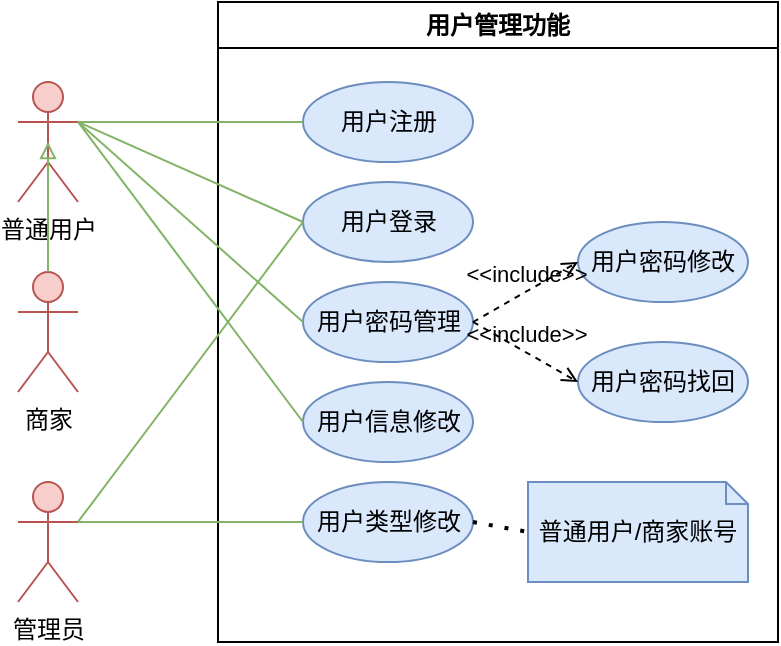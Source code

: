 <mxfile version="24.9.2">
  <diagram name="第 1 页" id="JnkWU8lNjrabSq-MCaUN">
    <mxGraphModel dx="875" dy="474" grid="1" gridSize="10" guides="1" tooltips="1" connect="1" arrows="1" fold="1" page="1" pageScale="1" pageWidth="827" pageHeight="1169" math="0" shadow="0">
      <root>
        <mxCell id="0" />
        <mxCell id="1" parent="0" />
        <mxCell id="Xf5N_1pmWuM3FotxF5dR-1" value="用户管理功能" style="swimlane;whiteSpace=wrap;html=1;" vertex="1" parent="1">
          <mxGeometry x="320" y="80" width="280" height="320" as="geometry" />
        </mxCell>
        <mxCell id="Xf5N_1pmWuM3FotxF5dR-2" value="用户注册" style="ellipse;whiteSpace=wrap;html=1;fillColor=#dae8fc;strokeColor=#6c8ebf;" vertex="1" parent="Xf5N_1pmWuM3FotxF5dR-1">
          <mxGeometry x="42.5" y="40" width="85" height="40" as="geometry" />
        </mxCell>
        <mxCell id="Xf5N_1pmWuM3FotxF5dR-4" value="用户登录" style="ellipse;whiteSpace=wrap;html=1;fillColor=#dae8fc;strokeColor=#6c8ebf;" vertex="1" parent="Xf5N_1pmWuM3FotxF5dR-1">
          <mxGeometry x="42.5" y="90" width="85" height="40" as="geometry" />
        </mxCell>
        <mxCell id="Xf5N_1pmWuM3FotxF5dR-5" value="用户密码管理" style="ellipse;whiteSpace=wrap;html=1;fillColor=#dae8fc;strokeColor=#6c8ebf;" vertex="1" parent="Xf5N_1pmWuM3FotxF5dR-1">
          <mxGeometry x="42.5" y="140" width="85" height="40" as="geometry" />
        </mxCell>
        <mxCell id="Xf5N_1pmWuM3FotxF5dR-6" value="用户信息修改" style="ellipse;whiteSpace=wrap;html=1;fillColor=#dae8fc;strokeColor=#6c8ebf;" vertex="1" parent="Xf5N_1pmWuM3FotxF5dR-1">
          <mxGeometry x="42.5" y="190" width="85" height="40" as="geometry" />
        </mxCell>
        <mxCell id="Xf5N_1pmWuM3FotxF5dR-7" value="用户类型修改" style="ellipse;whiteSpace=wrap;html=1;fillColor=#dae8fc;strokeColor=#6c8ebf;" vertex="1" parent="Xf5N_1pmWuM3FotxF5dR-1">
          <mxGeometry x="42.5" y="240" width="85" height="40" as="geometry" />
        </mxCell>
        <mxCell id="Xf5N_1pmWuM3FotxF5dR-11" value="用户密码修改" style="ellipse;whiteSpace=wrap;html=1;fillColor=#dae8fc;strokeColor=#6c8ebf;" vertex="1" parent="Xf5N_1pmWuM3FotxF5dR-1">
          <mxGeometry x="180" y="110" width="85" height="40" as="geometry" />
        </mxCell>
        <mxCell id="Xf5N_1pmWuM3FotxF5dR-12" value="用户密码找回" style="ellipse;whiteSpace=wrap;html=1;fillColor=#dae8fc;strokeColor=#6c8ebf;" vertex="1" parent="Xf5N_1pmWuM3FotxF5dR-1">
          <mxGeometry x="180" y="170" width="85" height="40" as="geometry" />
        </mxCell>
        <mxCell id="Xf5N_1pmWuM3FotxF5dR-9" value="&amp;lt;&amp;lt;include&amp;gt;&amp;gt;" style="html=1;verticalAlign=bottom;labelBackgroundColor=none;endArrow=open;endFill=0;dashed=1;rounded=0;exitX=1;exitY=0.5;exitDx=0;exitDy=0;entryX=0;entryY=0.5;entryDx=0;entryDy=0;" edge="1" parent="Xf5N_1pmWuM3FotxF5dR-1" source="Xf5N_1pmWuM3FotxF5dR-5" target="Xf5N_1pmWuM3FotxF5dR-11">
          <mxGeometry width="160" relative="1" as="geometry">
            <mxPoint x="240" y="130" as="sourcePoint" />
            <mxPoint x="400" y="130" as="targetPoint" />
          </mxGeometry>
        </mxCell>
        <mxCell id="Xf5N_1pmWuM3FotxF5dR-10" value="&amp;lt;&amp;lt;include&amp;gt;&amp;gt;" style="html=1;verticalAlign=bottom;labelBackgroundColor=none;endArrow=open;endFill=0;dashed=1;rounded=0;exitX=1;exitY=0.5;exitDx=0;exitDy=0;entryX=0;entryY=0.5;entryDx=0;entryDy=0;" edge="1" parent="Xf5N_1pmWuM3FotxF5dR-1" source="Xf5N_1pmWuM3FotxF5dR-5" target="Xf5N_1pmWuM3FotxF5dR-12">
          <mxGeometry width="160" relative="1" as="geometry">
            <mxPoint x="320" y="270" as="sourcePoint" />
            <mxPoint x="480" y="270" as="targetPoint" />
          </mxGeometry>
        </mxCell>
        <mxCell id="Xf5N_1pmWuM3FotxF5dR-25" value="普通用户/商家账号" style="shape=note2;boundedLbl=1;whiteSpace=wrap;html=1;size=11;verticalAlign=top;align=center;fillColor=#dae8fc;strokeColor=#6c8ebf;" vertex="1" parent="Xf5N_1pmWuM3FotxF5dR-1">
          <mxGeometry x="155" y="240" width="110" height="50" as="geometry" />
        </mxCell>
        <mxCell id="Xf5N_1pmWuM3FotxF5dR-26" value="" style="endArrow=none;dashed=1;html=1;dashPattern=1 3;strokeWidth=2;rounded=0;exitX=1;exitY=0.5;exitDx=0;exitDy=0;entryX=0;entryY=0.5;entryDx=0;entryDy=0;entryPerimeter=0;" edge="1" parent="Xf5N_1pmWuM3FotxF5dR-1" source="Xf5N_1pmWuM3FotxF5dR-7" target="Xf5N_1pmWuM3FotxF5dR-25">
          <mxGeometry width="50" height="50" relative="1" as="geometry">
            <mxPoint x="140" y="210" as="sourcePoint" />
            <mxPoint x="190" y="160" as="targetPoint" />
          </mxGeometry>
        </mxCell>
        <mxCell id="Xf5N_1pmWuM3FotxF5dR-14" value="普通用户" style="shape=umlActor;verticalLabelPosition=bottom;verticalAlign=top;html=1;fillColor=#f8cecc;strokeColor=#b85450;" vertex="1" parent="1">
          <mxGeometry x="220" y="120" width="30" height="60" as="geometry" />
        </mxCell>
        <mxCell id="Xf5N_1pmWuM3FotxF5dR-15" value="商家" style="shape=umlActor;verticalLabelPosition=bottom;verticalAlign=top;html=1;fillColor=#f8cecc;strokeColor=#b85450;" vertex="1" parent="1">
          <mxGeometry x="220" y="215" width="30" height="60" as="geometry" />
        </mxCell>
        <mxCell id="Xf5N_1pmWuM3FotxF5dR-16" value="管理员" style="shape=umlActor;verticalLabelPosition=bottom;verticalAlign=top;html=1;fillColor=#f8cecc;strokeColor=#b85450;" vertex="1" parent="1">
          <mxGeometry x="220" y="320" width="30" height="60" as="geometry" />
        </mxCell>
        <mxCell id="Xf5N_1pmWuM3FotxF5dR-17" value="" style="endArrow=block;endFill=0;html=1;rounded=0;fillColor=#d5e8d4;strokeColor=#82b366;exitX=0.5;exitY=0;exitDx=0;exitDy=0;exitPerimeter=0;entryX=0.5;entryY=0.5;entryDx=0;entryDy=0;entryPerimeter=0;" edge="1" parent="1" source="Xf5N_1pmWuM3FotxF5dR-15" target="Xf5N_1pmWuM3FotxF5dR-14">
          <mxGeometry width="160" relative="1" as="geometry">
            <mxPoint x="275" y="365" as="sourcePoint" />
            <mxPoint x="260" y="285" as="targetPoint" />
          </mxGeometry>
        </mxCell>
        <mxCell id="Xf5N_1pmWuM3FotxF5dR-19" value="" style="endArrow=none;html=1;rounded=0;fillColor=#d5e8d4;strokeColor=#82b366;exitX=0;exitY=0.5;exitDx=0;exitDy=0;entryX=1;entryY=0.333;entryDx=0;entryDy=0;entryPerimeter=0;" edge="1" parent="1" source="Xf5N_1pmWuM3FotxF5dR-4" target="Xf5N_1pmWuM3FotxF5dR-16">
          <mxGeometry width="50" height="50" relative="1" as="geometry">
            <mxPoint x="380" y="40" as="sourcePoint" />
            <mxPoint x="220" y="90" as="targetPoint" />
          </mxGeometry>
        </mxCell>
        <mxCell id="Xf5N_1pmWuM3FotxF5dR-20" value="" style="endArrow=none;html=1;rounded=0;fillColor=#d5e8d4;strokeColor=#82b366;exitX=0;exitY=0.5;exitDx=0;exitDy=0;entryX=1;entryY=0.333;entryDx=0;entryDy=0;entryPerimeter=0;" edge="1" parent="1" source="Xf5N_1pmWuM3FotxF5dR-7" target="Xf5N_1pmWuM3FotxF5dR-16">
          <mxGeometry width="50" height="50" relative="1" as="geometry">
            <mxPoint x="390" y="50" as="sourcePoint" />
            <mxPoint x="230" y="100" as="targetPoint" />
          </mxGeometry>
        </mxCell>
        <mxCell id="Xf5N_1pmWuM3FotxF5dR-21" value="" style="endArrow=none;html=1;rounded=0;fillColor=#d5e8d4;strokeColor=#82b366;exitX=0;exitY=0.5;exitDx=0;exitDy=0;entryX=1;entryY=0.333;entryDx=0;entryDy=0;entryPerimeter=0;" edge="1" parent="1" source="Xf5N_1pmWuM3FotxF5dR-6" target="Xf5N_1pmWuM3FotxF5dR-14">
          <mxGeometry width="50" height="50" relative="1" as="geometry">
            <mxPoint x="400" y="60" as="sourcePoint" />
            <mxPoint x="240" y="110" as="targetPoint" />
          </mxGeometry>
        </mxCell>
        <mxCell id="Xf5N_1pmWuM3FotxF5dR-22" value="" style="endArrow=none;html=1;rounded=0;fillColor=#d5e8d4;strokeColor=#82b366;exitX=0;exitY=0.5;exitDx=0;exitDy=0;entryX=1;entryY=0.333;entryDx=0;entryDy=0;entryPerimeter=0;" edge="1" parent="1" source="Xf5N_1pmWuM3FotxF5dR-5" target="Xf5N_1pmWuM3FotxF5dR-14">
          <mxGeometry width="50" height="50" relative="1" as="geometry">
            <mxPoint x="410" y="70" as="sourcePoint" />
            <mxPoint x="250" y="120" as="targetPoint" />
          </mxGeometry>
        </mxCell>
        <mxCell id="Xf5N_1pmWuM3FotxF5dR-23" value="" style="endArrow=none;html=1;rounded=0;fillColor=#d5e8d4;strokeColor=#82b366;entryX=1;entryY=0.333;entryDx=0;entryDy=0;entryPerimeter=0;exitX=0;exitY=0.5;exitDx=0;exitDy=0;" edge="1" parent="1" source="Xf5N_1pmWuM3FotxF5dR-4" target="Xf5N_1pmWuM3FotxF5dR-14">
          <mxGeometry width="50" height="50" relative="1" as="geometry">
            <mxPoint x="400" y="110" as="sourcePoint" />
            <mxPoint x="260" y="130" as="targetPoint" />
          </mxGeometry>
        </mxCell>
        <mxCell id="Xf5N_1pmWuM3FotxF5dR-24" value="" style="endArrow=none;html=1;rounded=0;fillColor=#d5e8d4;strokeColor=#82b366;exitX=0;exitY=0.5;exitDx=0;exitDy=0;entryX=1;entryY=0.333;entryDx=0;entryDy=0;entryPerimeter=0;" edge="1" parent="1" source="Xf5N_1pmWuM3FotxF5dR-2" target="Xf5N_1pmWuM3FotxF5dR-14">
          <mxGeometry width="50" height="50" relative="1" as="geometry">
            <mxPoint x="430" y="90" as="sourcePoint" />
            <mxPoint x="270" y="140" as="targetPoint" />
          </mxGeometry>
        </mxCell>
      </root>
    </mxGraphModel>
  </diagram>
</mxfile>
